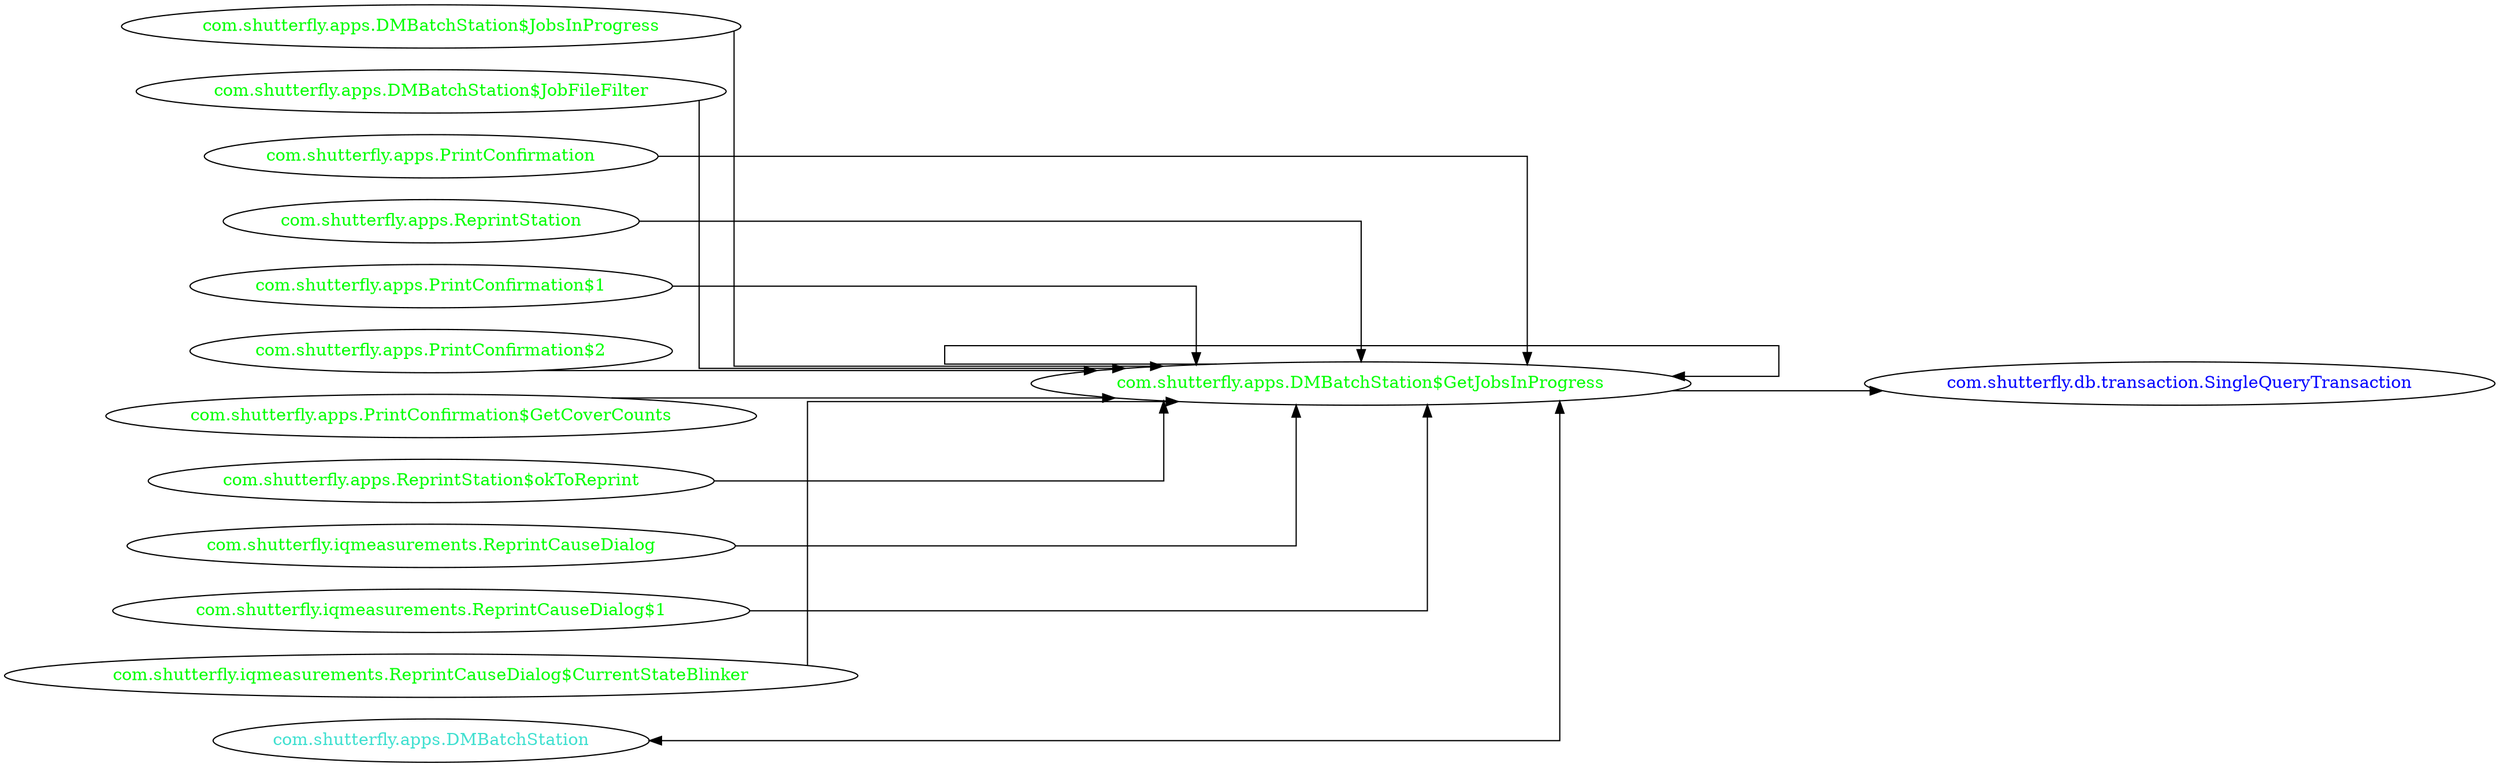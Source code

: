digraph dependencyGraph {
 concentrate=true;
 ranksep="2.0";
 rankdir="LR"; 
 splines="ortho";
"com.shutterfly.apps.DMBatchStation$GetJobsInProgress" [fontcolor="red"];
"com.shutterfly.db.transaction.SingleQueryTransaction" [ fontcolor="blue" ];
"com.shutterfly.apps.DMBatchStation$GetJobsInProgress"->"com.shutterfly.db.transaction.SingleQueryTransaction";
"com.shutterfly.apps.DMBatchStation$JobsInProgress" [ fontcolor="green" ];
"com.shutterfly.apps.DMBatchStation$JobsInProgress"->"com.shutterfly.apps.DMBatchStation$GetJobsInProgress";
"com.shutterfly.apps.DMBatchStation$GetJobsInProgress" [ fontcolor="green" ];
"com.shutterfly.apps.DMBatchStation$GetJobsInProgress"->"com.shutterfly.apps.DMBatchStation$GetJobsInProgress";
"com.shutterfly.apps.DMBatchStation$JobFileFilter" [ fontcolor="green" ];
"com.shutterfly.apps.DMBatchStation$JobFileFilter"->"com.shutterfly.apps.DMBatchStation$GetJobsInProgress";
"com.shutterfly.apps.PrintConfirmation" [ fontcolor="green" ];
"com.shutterfly.apps.PrintConfirmation"->"com.shutterfly.apps.DMBatchStation$GetJobsInProgress";
"com.shutterfly.apps.ReprintStation" [ fontcolor="green" ];
"com.shutterfly.apps.ReprintStation"->"com.shutterfly.apps.DMBatchStation$GetJobsInProgress";
"com.shutterfly.apps.PrintConfirmation$1" [ fontcolor="green" ];
"com.shutterfly.apps.PrintConfirmation$1"->"com.shutterfly.apps.DMBatchStation$GetJobsInProgress";
"com.shutterfly.apps.PrintConfirmation$2" [ fontcolor="green" ];
"com.shutterfly.apps.PrintConfirmation$2"->"com.shutterfly.apps.DMBatchStation$GetJobsInProgress";
"com.shutterfly.apps.PrintConfirmation$GetCoverCounts" [ fontcolor="green" ];
"com.shutterfly.apps.PrintConfirmation$GetCoverCounts"->"com.shutterfly.apps.DMBatchStation$GetJobsInProgress";
"com.shutterfly.apps.ReprintStation$okToReprint" [ fontcolor="green" ];
"com.shutterfly.apps.ReprintStation$okToReprint"->"com.shutterfly.apps.DMBatchStation$GetJobsInProgress";
"com.shutterfly.iqmeasurements.ReprintCauseDialog" [ fontcolor="green" ];
"com.shutterfly.iqmeasurements.ReprintCauseDialog"->"com.shutterfly.apps.DMBatchStation$GetJobsInProgress";
"com.shutterfly.iqmeasurements.ReprintCauseDialog$1" [ fontcolor="green" ];
"com.shutterfly.iqmeasurements.ReprintCauseDialog$1"->"com.shutterfly.apps.DMBatchStation$GetJobsInProgress";
"com.shutterfly.iqmeasurements.ReprintCauseDialog$CurrentStateBlinker" [ fontcolor="green" ];
"com.shutterfly.iqmeasurements.ReprintCauseDialog$CurrentStateBlinker"->"com.shutterfly.apps.DMBatchStation$GetJobsInProgress";
"com.shutterfly.apps.DMBatchStation" [ fontcolor="turquoise" ];
"com.shutterfly.apps.DMBatchStation"->"com.shutterfly.apps.DMBatchStation$GetJobsInProgress" [dir=both];
}
